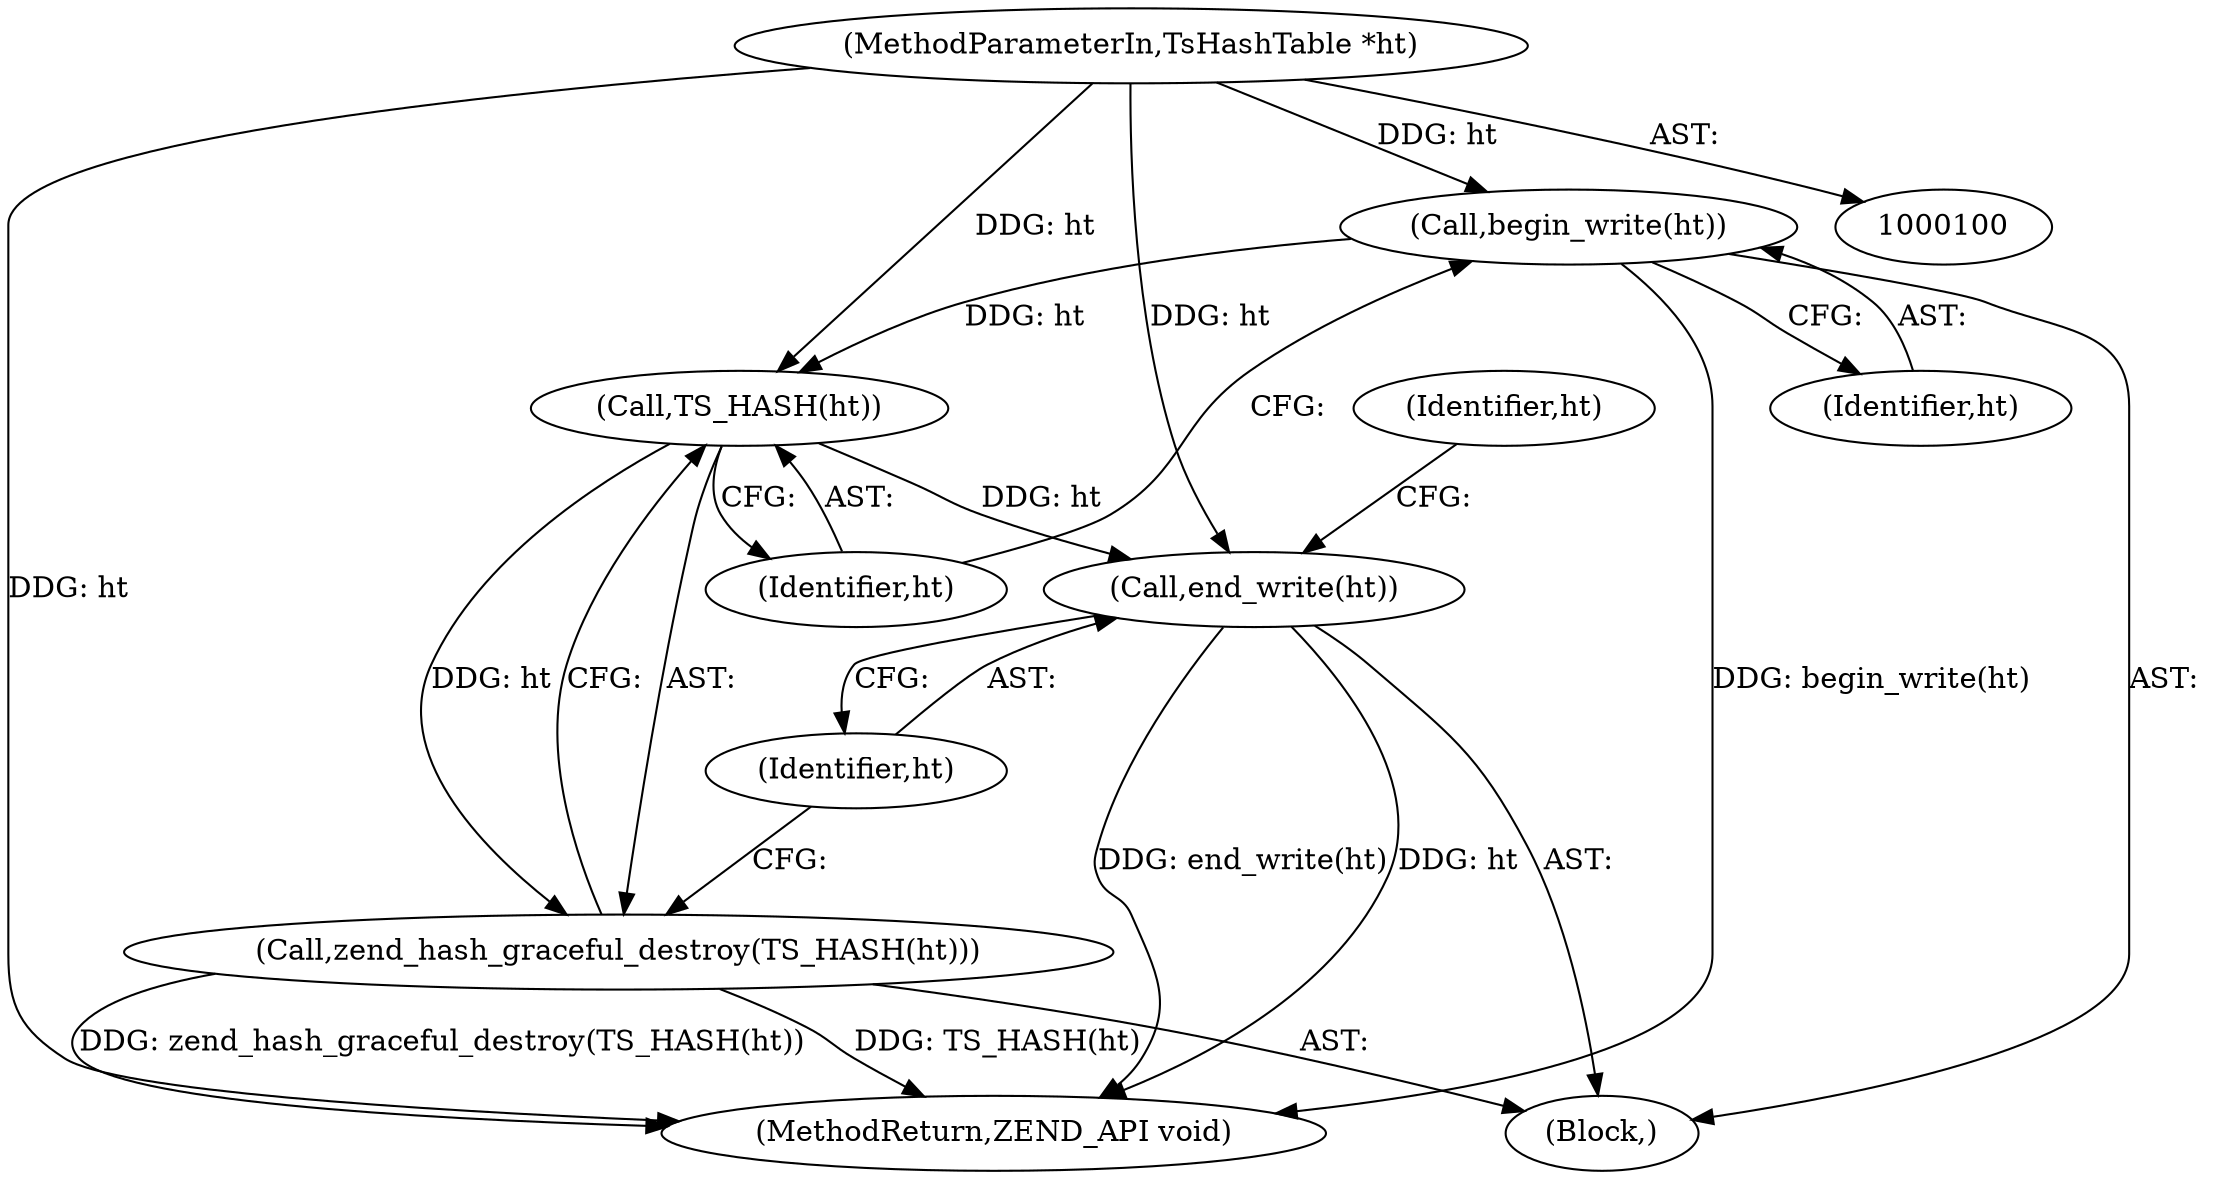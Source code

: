 digraph "0_php_2bcf69d073190e4f032d883f3416dea1b027a39e@pointer" {
"1000101" [label="(MethodParameterIn,TsHashTable *ht)"];
"1000103" [label="(Call,begin_write(ht))"];
"1000106" [label="(Call,TS_HASH(ht))"];
"1000105" [label="(Call,zend_hash_graceful_destroy(TS_HASH(ht)))"];
"1000108" [label="(Call,end_write(ht))"];
"1000109" [label="(Identifier,ht)"];
"1000112" [label="(Identifier,ht)"];
"1000101" [label="(MethodParameterIn,TsHashTable *ht)"];
"1000107" [label="(Identifier,ht)"];
"1000106" [label="(Call,TS_HASH(ht))"];
"1000105" [label="(Call,zend_hash_graceful_destroy(TS_HASH(ht)))"];
"1000103" [label="(Call,begin_write(ht))"];
"1000102" [label="(Block,)"];
"1000104" [label="(Identifier,ht)"];
"1000118" [label="(MethodReturn,ZEND_API void)"];
"1000108" [label="(Call,end_write(ht))"];
"1000101" -> "1000100"  [label="AST: "];
"1000101" -> "1000118"  [label="DDG: ht"];
"1000101" -> "1000103"  [label="DDG: ht"];
"1000101" -> "1000106"  [label="DDG: ht"];
"1000101" -> "1000108"  [label="DDG: ht"];
"1000103" -> "1000102"  [label="AST: "];
"1000103" -> "1000104"  [label="CFG: "];
"1000104" -> "1000103"  [label="AST: "];
"1000107" -> "1000103"  [label="CFG: "];
"1000103" -> "1000118"  [label="DDG: begin_write(ht)"];
"1000103" -> "1000106"  [label="DDG: ht"];
"1000106" -> "1000105"  [label="AST: "];
"1000106" -> "1000107"  [label="CFG: "];
"1000107" -> "1000106"  [label="AST: "];
"1000105" -> "1000106"  [label="CFG: "];
"1000106" -> "1000105"  [label="DDG: ht"];
"1000106" -> "1000108"  [label="DDG: ht"];
"1000105" -> "1000102"  [label="AST: "];
"1000109" -> "1000105"  [label="CFG: "];
"1000105" -> "1000118"  [label="DDG: zend_hash_graceful_destroy(TS_HASH(ht))"];
"1000105" -> "1000118"  [label="DDG: TS_HASH(ht)"];
"1000108" -> "1000102"  [label="AST: "];
"1000108" -> "1000109"  [label="CFG: "];
"1000109" -> "1000108"  [label="AST: "];
"1000112" -> "1000108"  [label="CFG: "];
"1000108" -> "1000118"  [label="DDG: end_write(ht)"];
"1000108" -> "1000118"  [label="DDG: ht"];
}
